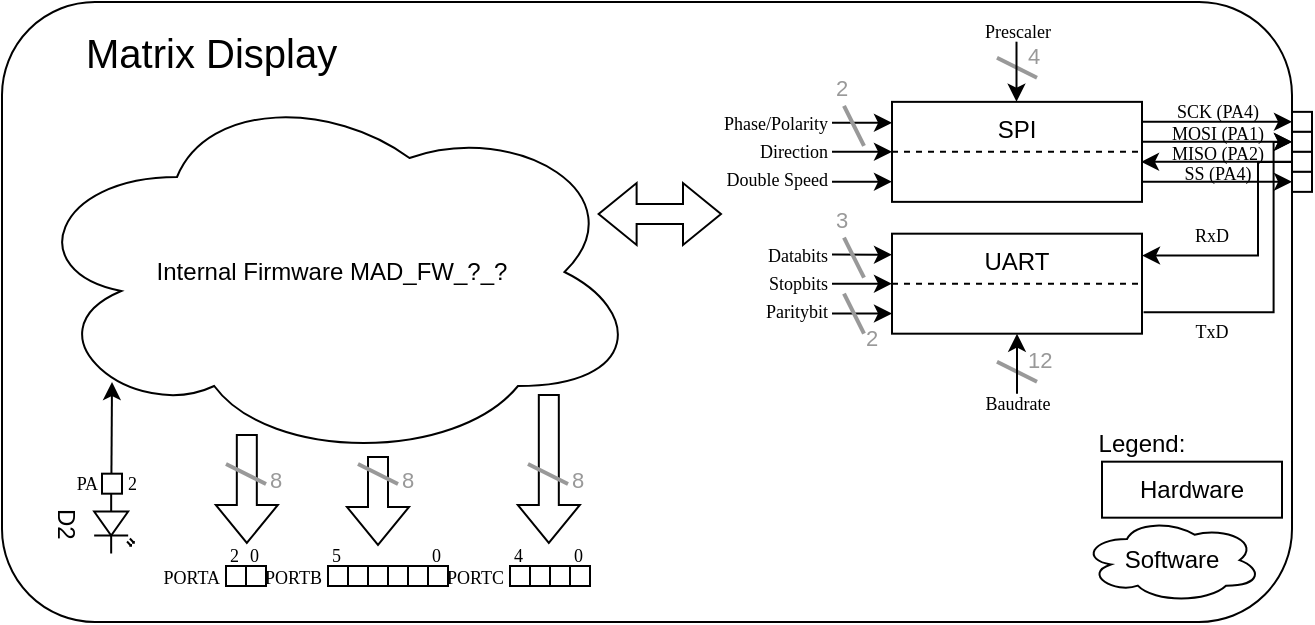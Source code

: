 <mxfile version="24.8.2">
  <diagram name="Seite-1" id="5_yMil5gJSfmWAZm3a9V">
    <mxGraphModel dx="983" dy="521" grid="1" gridSize="10" guides="1" tooltips="1" connect="1" arrows="1" fold="1" page="1" pageScale="1" pageWidth="827" pageHeight="1169" math="0" shadow="0">
      <root>
        <mxCell id="0" />
        <mxCell id="1" parent="0" />
        <mxCell id="2j-rZwEIqoR1VBWoCeoS-139" value="" style="rounded=1;whiteSpace=wrap;html=1;labelBackgroundColor=default;" parent="1" vertex="1">
          <mxGeometry x="390" y="270" width="645" height="310" as="geometry" />
        </mxCell>
        <mxCell id="2j-rZwEIqoR1VBWoCeoS-1" value="Internal Firmware MAD_FW_?_?" style="ellipse;shape=cloud;whiteSpace=wrap;html=1;" parent="1" vertex="1">
          <mxGeometry x="400" y="310" width="310" height="190" as="geometry" />
        </mxCell>
        <mxCell id="2j-rZwEIqoR1VBWoCeoS-33" value="" style="whiteSpace=wrap;html=1;aspect=fixed;verticalAlign=bottom;labelPosition=center;verticalLabelPosition=top;align=center;horizontal=1;" parent="1" vertex="1">
          <mxGeometry x="553" y="552" width="10" height="10" as="geometry" />
        </mxCell>
        <mxCell id="2j-rZwEIqoR1VBWoCeoS-34" value="" style="whiteSpace=wrap;html=1;aspect=fixed;verticalAlign=bottom;labelPosition=center;verticalLabelPosition=top;align=center;horizontal=1;" parent="1" vertex="1">
          <mxGeometry x="563" y="552" width="10" height="10" as="geometry" />
        </mxCell>
        <mxCell id="2j-rZwEIqoR1VBWoCeoS-35" value="5" style="text;html=1;align=left;verticalAlign=middle;whiteSpace=wrap;rounded=0;rotation=0;fontSize=9;horizontal=1;fontFamily=Lucida Console;" parent="1" vertex="1">
          <mxGeometry x="553" y="542" width="10" height="10" as="geometry" />
        </mxCell>
        <mxCell id="2j-rZwEIqoR1VBWoCeoS-37" value="" style="whiteSpace=wrap;html=1;aspect=fixed;verticalAlign=bottom;labelPosition=center;verticalLabelPosition=top;align=center;horizontal=1;" parent="1" vertex="1">
          <mxGeometry x="583" y="552" width="10" height="10" as="geometry" />
        </mxCell>
        <mxCell id="2j-rZwEIqoR1VBWoCeoS-38" value="" style="whiteSpace=wrap;html=1;aspect=fixed;verticalAlign=bottom;labelPosition=center;verticalLabelPosition=top;align=center;horizontal=1;" parent="1" vertex="1">
          <mxGeometry x="593" y="552" width="10" height="10" as="geometry" />
        </mxCell>
        <mxCell id="2j-rZwEIqoR1VBWoCeoS-39" value="" style="whiteSpace=wrap;html=1;aspect=fixed;verticalAlign=bottom;labelPosition=center;verticalLabelPosition=top;align=center;horizontal=1;" parent="1" vertex="1">
          <mxGeometry x="603" y="552" width="10" height="10" as="geometry" />
        </mxCell>
        <mxCell id="2j-rZwEIqoR1VBWoCeoS-40" value="" style="whiteSpace=wrap;html=1;aspect=fixed;verticalAlign=bottom;labelPosition=center;verticalLabelPosition=top;align=center;horizontal=1;" parent="1" vertex="1">
          <mxGeometry x="573" y="552" width="10" height="10" as="geometry" />
        </mxCell>
        <mxCell id="2j-rZwEIqoR1VBWoCeoS-41" value="0" style="text;html=1;align=left;verticalAlign=middle;whiteSpace=wrap;rounded=0;rotation=0;fontSize=9;horizontal=1;fontFamily=Lucida Console;" parent="1" vertex="1">
          <mxGeometry x="603" y="541" width="10" height="12" as="geometry" />
        </mxCell>
        <mxCell id="h8aSxiHESVSjdpus-O2o-128" style="edgeStyle=orthogonalEdgeStyle;rounded=0;orthogonalLoop=1;jettySize=auto;html=1;exitX=0;exitY=0.5;exitDx=0;exitDy=0;endArrow=none;endFill=0;startArrow=classic;startFill=1;" parent="1" source="2j-rZwEIqoR1VBWoCeoS-50" edge="1">
          <mxGeometry relative="1" as="geometry">
            <mxPoint x="959.5" y="329.93" as="targetPoint" />
            <mxPoint x="1017" y="329.941" as="sourcePoint" />
          </mxGeometry>
        </mxCell>
        <mxCell id="2j-rZwEIqoR1VBWoCeoS-50" value="" style="whiteSpace=wrap;html=1;aspect=fixed;verticalAlign=bottom;labelPosition=center;verticalLabelPosition=top;align=center;horizontal=1;" parent="1" vertex="1">
          <mxGeometry x="1035" y="324.93" width="10" height="10" as="geometry" />
        </mxCell>
        <mxCell id="2j-rZwEIqoR1VBWoCeoS-56" value="&lt;div align=&quot;right&quot;&gt;PORTB&lt;/div&gt;" style="text;html=1;align=right;verticalAlign=middle;whiteSpace=wrap;rounded=0;rotation=0;fontSize=9;horizontal=1;fontFamily=Lucida Console;" parent="1" vertex="1">
          <mxGeometry x="512" y="553" width="40" height="10" as="geometry" />
        </mxCell>
        <mxCell id="h8aSxiHESVSjdpus-O2o-129" style="edgeStyle=orthogonalEdgeStyle;rounded=0;orthogonalLoop=1;jettySize=auto;html=1;exitX=0;exitY=0.5;exitDx=0;exitDy=0;startArrow=classic;startFill=1;endArrow=none;endFill=0;" parent="1" source="2j-rZwEIqoR1VBWoCeoS-61" edge="1">
          <mxGeometry relative="1" as="geometry">
            <mxPoint x="959.5" y="339.93" as="targetPoint" />
            <mxPoint x="1017" y="339.941" as="sourcePoint" />
          </mxGeometry>
        </mxCell>
        <mxCell id="2j-rZwEIqoR1VBWoCeoS-61" value="" style="whiteSpace=wrap;html=1;aspect=fixed;verticalAlign=bottom;labelPosition=center;verticalLabelPosition=top;align=center;horizontal=1;" parent="1" vertex="1">
          <mxGeometry x="1035" y="334.93" width="10" height="10" as="geometry" />
        </mxCell>
        <mxCell id="h8aSxiHESVSjdpus-O2o-130" style="edgeStyle=orthogonalEdgeStyle;rounded=0;orthogonalLoop=1;jettySize=auto;html=1;exitX=0;exitY=0.5;exitDx=0;exitDy=0;" parent="1" source="2j-rZwEIqoR1VBWoCeoS-62" edge="1">
          <mxGeometry relative="1" as="geometry">
            <mxPoint x="959.5" y="349.93" as="targetPoint" />
            <mxPoint x="1017" y="349.941" as="sourcePoint" />
          </mxGeometry>
        </mxCell>
        <mxCell id="2j-rZwEIqoR1VBWoCeoS-62" value="" style="whiteSpace=wrap;html=1;aspect=fixed;verticalAlign=bottom;labelPosition=center;verticalLabelPosition=top;align=center;horizontal=1;" parent="1" vertex="1">
          <mxGeometry x="1035" y="344.93" width="10" height="10" as="geometry" />
        </mxCell>
        <mxCell id="h8aSxiHESVSjdpus-O2o-131" style="edgeStyle=orthogonalEdgeStyle;rounded=0;orthogonalLoop=1;jettySize=auto;html=1;exitX=0;exitY=0.5;exitDx=0;exitDy=0;startArrow=classic;startFill=1;endArrow=none;endFill=0;" parent="1" source="2j-rZwEIqoR1VBWoCeoS-63" edge="1">
          <mxGeometry relative="1" as="geometry">
            <mxPoint x="959.5" y="359.93" as="targetPoint" />
            <mxPoint x="1017" y="359.941" as="sourcePoint" />
          </mxGeometry>
        </mxCell>
        <mxCell id="2j-rZwEIqoR1VBWoCeoS-63" value="" style="whiteSpace=wrap;html=1;aspect=fixed;verticalAlign=bottom;labelPosition=center;verticalLabelPosition=top;align=center;horizontal=1;" parent="1" vertex="1">
          <mxGeometry x="1035" y="354.93" width="10" height="10" as="geometry" />
        </mxCell>
        <mxCell id="2j-rZwEIqoR1VBWoCeoS-65" value="&lt;div&gt;SCK (PA4)&lt;/div&gt;" style="text;html=1;align=center;verticalAlign=middle;whiteSpace=wrap;rounded=0;rotation=0;fontSize=9;horizontal=1;fontFamily=Lucida Console;" parent="1" vertex="1">
          <mxGeometry x="957.5" y="319.93" width="80" height="10" as="geometry" />
        </mxCell>
        <mxCell id="2j-rZwEIqoR1VBWoCeoS-66" value="MISO (PA2)" style="text;html=1;align=center;verticalAlign=middle;whiteSpace=wrap;rounded=0;rotation=0;fontSize=9;horizontal=1;fontFamily=Lucida Console;" parent="1" vertex="1">
          <mxGeometry x="957.5" y="340.93" width="80" height="10" as="geometry" />
        </mxCell>
        <mxCell id="2j-rZwEIqoR1VBWoCeoS-67" value="MOSI (PA1)" style="text;html=1;align=center;verticalAlign=middle;whiteSpace=wrap;rounded=0;rotation=0;fontSize=9;horizontal=1;fontFamily=Lucida Console;" parent="1" vertex="1">
          <mxGeometry x="957.5" y="330.93" width="80" height="10" as="geometry" />
        </mxCell>
        <mxCell id="2j-rZwEIqoR1VBWoCeoS-68" value="SS (PA4)" style="text;html=1;align=center;verticalAlign=middle;whiteSpace=wrap;rounded=0;rotation=0;fontSize=9;horizontal=1;fontFamily=Lucida Console;" parent="1" vertex="1">
          <mxGeometry x="957.5" y="350.93" width="80" height="10" as="geometry" />
        </mxCell>
        <mxCell id="2j-rZwEIqoR1VBWoCeoS-132" value="" style="shape=flexArrow;endArrow=classic;html=1;rounded=0;entryX=0.5;entryY=0;entryDx=0;entryDy=0;" parent="1" edge="1">
          <mxGeometry width="50" height="50" relative="1" as="geometry">
            <mxPoint x="578" y="497" as="sourcePoint" />
            <mxPoint x="578" y="542" as="targetPoint" />
          </mxGeometry>
        </mxCell>
        <mxCell id="2j-rZwEIqoR1VBWoCeoS-133" value="" style="endArrow=none;html=1;strokeWidth=2;rounded=0;strokeColor=#999999;" parent="1" edge="1">
          <mxGeometry width="50" height="50" relative="1" as="geometry">
            <mxPoint x="588" y="511" as="sourcePoint" />
            <mxPoint x="568" y="501" as="targetPoint" />
          </mxGeometry>
        </mxCell>
        <mxCell id="2j-rZwEIqoR1VBWoCeoS-134" value="8" style="edgeLabel;html=1;align=left;verticalAlign=middle;resizable=0;points=[];labelPosition=right;verticalLabelPosition=middle;fontColor=#999999;" parent="2j-rZwEIqoR1VBWoCeoS-133" vertex="1" connectable="0">
          <mxGeometry x="-0.44" y="1" relative="1" as="geometry">
            <mxPoint x="6" as="offset" />
          </mxGeometry>
        </mxCell>
        <mxCell id="2j-rZwEIqoR1VBWoCeoS-135" value="UART" style="rounded=0;whiteSpace=wrap;html=1;verticalAlign=top;" parent="1" vertex="1">
          <mxGeometry x="835" y="385.84" width="125" height="50" as="geometry" />
        </mxCell>
        <mxCell id="2j-rZwEIqoR1VBWoCeoS-136" value="" style="endArrow=none;dashed=1;html=1;rounded=0;exitX=0;exitY=0.5;exitDx=0;exitDy=0;entryX=1;entryY=0.5;entryDx=0;entryDy=0;" parent="1" source="2j-rZwEIqoR1VBWoCeoS-135" target="2j-rZwEIqoR1VBWoCeoS-135" edge="1">
          <mxGeometry width="50" height="50" relative="1" as="geometry">
            <mxPoint x="1005" y="415.84" as="sourcePoint" />
            <mxPoint x="1055" y="365.84" as="targetPoint" />
          </mxGeometry>
        </mxCell>
        <mxCell id="2j-rZwEIqoR1VBWoCeoS-140" style="edgeStyle=orthogonalEdgeStyle;rounded=0;orthogonalLoop=1;jettySize=auto;html=1;exitX=0;exitY=0.25;exitDx=0;exitDy=0;startArrow=classic;startFill=1;endArrow=none;endFill=0;entryX=1;entryY=0.5;entryDx=0;entryDy=0;" parent="1" edge="1">
          <mxGeometry relative="1" as="geometry">
            <mxPoint x="805" y="395.84" as="targetPoint" />
            <mxPoint x="835" y="396.34" as="sourcePoint" />
          </mxGeometry>
        </mxCell>
        <mxCell id="2j-rZwEIqoR1VBWoCeoS-141" value="Databits" style="text;html=1;align=right;verticalAlign=middle;whiteSpace=wrap;rounded=0;rotation=0;fontSize=9;horizontal=1;fontFamily=Lucida Console;" parent="1" vertex="1">
          <mxGeometry x="715" y="391.84" width="90" height="10" as="geometry" />
        </mxCell>
        <mxCell id="2j-rZwEIqoR1VBWoCeoS-142" value="" style="endArrow=none;html=1;strokeWidth=2;rounded=0;strokeColor=#999999;" parent="1" edge="1">
          <mxGeometry width="50" height="50" relative="1" as="geometry">
            <mxPoint x="821" y="407.84" as="sourcePoint" />
            <mxPoint x="811" y="387.84" as="targetPoint" />
          </mxGeometry>
        </mxCell>
        <mxCell id="2j-rZwEIqoR1VBWoCeoS-143" value="3" style="edgeLabel;html=1;align=left;verticalAlign=bottom;resizable=0;points=[];labelPosition=right;verticalLabelPosition=middle;fontColor=#999999;" parent="2j-rZwEIqoR1VBWoCeoS-142" vertex="1" connectable="0">
          <mxGeometry x="-0.44" y="1" relative="1" as="geometry">
            <mxPoint x="-12" y="-15" as="offset" />
          </mxGeometry>
        </mxCell>
        <mxCell id="2j-rZwEIqoR1VBWoCeoS-146" style="edgeStyle=orthogonalEdgeStyle;rounded=0;orthogonalLoop=1;jettySize=auto;html=1;exitX=0;exitY=0.25;exitDx=0;exitDy=0;startArrow=classic;startFill=1;endArrow=none;endFill=0;" parent="1" edge="1">
          <mxGeometry relative="1" as="geometry">
            <mxPoint x="805" y="425.76" as="targetPoint" />
            <mxPoint x="835" y="425.76" as="sourcePoint" />
          </mxGeometry>
        </mxCell>
        <mxCell id="2j-rZwEIqoR1VBWoCeoS-147" value="" style="endArrow=none;html=1;strokeWidth=2;rounded=0;strokeColor=#999999;verticalAlign=top;" parent="1" edge="1">
          <mxGeometry width="50" height="50" relative="1" as="geometry">
            <mxPoint x="821" y="435.84" as="sourcePoint" />
            <mxPoint x="811" y="415.84" as="targetPoint" />
          </mxGeometry>
        </mxCell>
        <mxCell id="2j-rZwEIqoR1VBWoCeoS-148" value="2" style="edgeLabel;html=1;align=left;verticalAlign=top;resizable=0;points=[];labelPosition=right;verticalLabelPosition=middle;fontColor=#999999;" parent="2j-rZwEIqoR1VBWoCeoS-147" vertex="1" connectable="0">
          <mxGeometry x="-0.44" y="1" relative="1" as="geometry">
            <mxPoint x="3" y="-5" as="offset" />
          </mxGeometry>
        </mxCell>
        <mxCell id="2j-rZwEIqoR1VBWoCeoS-149" value="Paritybit" style="text;html=1;align=right;verticalAlign=middle;whiteSpace=wrap;rounded=0;rotation=0;fontSize=9;horizontal=1;fontFamily=Lucida Console;" parent="1" vertex="1">
          <mxGeometry x="715" y="419.84" width="90" height="10" as="geometry" />
        </mxCell>
        <mxCell id="2j-rZwEIqoR1VBWoCeoS-150" style="edgeStyle=orthogonalEdgeStyle;rounded=0;orthogonalLoop=1;jettySize=auto;html=1;exitX=0;exitY=0.25;exitDx=0;exitDy=0;startArrow=classic;startFill=1;endArrow=none;endFill=0;" parent="1" edge="1">
          <mxGeometry relative="1" as="geometry">
            <mxPoint x="805" y="410.84" as="targetPoint" />
            <mxPoint x="835" y="410.84" as="sourcePoint" />
          </mxGeometry>
        </mxCell>
        <mxCell id="2j-rZwEIqoR1VBWoCeoS-151" value="Stopbits" style="text;html=1;align=right;verticalAlign=middle;whiteSpace=wrap;rounded=0;rotation=0;fontSize=9;horizontal=1;fontFamily=Lucida Console;" parent="1" vertex="1">
          <mxGeometry x="715" y="405.84" width="90" height="10" as="geometry" />
        </mxCell>
        <mxCell id="2j-rZwEIqoR1VBWoCeoS-157" style="edgeStyle=orthogonalEdgeStyle;rounded=0;orthogonalLoop=1;jettySize=auto;html=1;exitX=0.959;exitY=0.875;exitDx=0;exitDy=0;endArrow=none;endFill=0;startArrow=classic;startFill=1;exitPerimeter=0;" parent="1" edge="1">
          <mxGeometry relative="1" as="geometry">
            <mxPoint x="960.78" y="425.111" as="targetPoint" />
            <mxPoint x="1035" y="339.98" as="sourcePoint" />
            <Array as="points">
              <mxPoint x="1025.78" y="340.14" />
              <mxPoint x="1025.78" y="425.14" />
            </Array>
          </mxGeometry>
        </mxCell>
        <mxCell id="2j-rZwEIqoR1VBWoCeoS-154" value="RxD" style="text;html=1;align=center;verticalAlign=middle;whiteSpace=wrap;rounded=0;rotation=0;fontSize=9;horizontal=1;fontFamily=Lucida Console;" parent="1" vertex="1">
          <mxGeometry x="960" y="381.84" width="70" height="10" as="geometry" />
        </mxCell>
        <mxCell id="2j-rZwEIqoR1VBWoCeoS-155" value="TxD" style="text;html=1;align=center;verticalAlign=middle;whiteSpace=wrap;rounded=0;rotation=0;fontSize=9;horizontal=1;fontFamily=Lucida Console;" parent="1" vertex="1">
          <mxGeometry x="960" y="429.84" width="70" height="10" as="geometry" />
        </mxCell>
        <mxCell id="2j-rZwEIqoR1VBWoCeoS-158" style="edgeStyle=orthogonalEdgeStyle;rounded=0;orthogonalLoop=1;jettySize=auto;html=1;exitX=0.963;exitY=-0.095;exitDx=0;exitDy=0;exitPerimeter=0;" parent="1" source="2j-rZwEIqoR1VBWoCeoS-68" edge="1">
          <mxGeometry relative="1" as="geometry">
            <mxPoint x="960" y="396.801" as="targetPoint" />
            <mxPoint x="1035" y="396.84" as="sourcePoint" />
            <Array as="points">
              <mxPoint x="1018" y="349.84" />
              <mxPoint x="1018" y="396.84" />
            </Array>
          </mxGeometry>
        </mxCell>
        <mxCell id="2j-rZwEIqoR1VBWoCeoS-167" value="" style="endArrow=none;html=1;strokeWidth=2;rounded=0;strokeColor=#999999;" parent="1" edge="1">
          <mxGeometry width="50" height="50" relative="1" as="geometry">
            <mxPoint x="907.5" y="459.84" as="sourcePoint" />
            <mxPoint x="887.5" y="449.84" as="targetPoint" />
          </mxGeometry>
        </mxCell>
        <mxCell id="2j-rZwEIqoR1VBWoCeoS-168" value="12" style="edgeLabel;html=1;align=left;verticalAlign=bottom;resizable=0;points=[];labelPosition=right;verticalLabelPosition=middle;fontColor=#999999;" parent="2j-rZwEIqoR1VBWoCeoS-167" vertex="1" connectable="0">
          <mxGeometry x="-0.44" y="1" relative="1" as="geometry">
            <mxPoint as="offset" />
          </mxGeometry>
        </mxCell>
        <mxCell id="2j-rZwEIqoR1VBWoCeoS-169" value="" style="edgeStyle=orthogonalEdgeStyle;rounded=0;orthogonalLoop=1;jettySize=auto;html=1;" parent="1" source="2j-rZwEIqoR1VBWoCeoS-170" edge="1">
          <mxGeometry relative="1" as="geometry">
            <mxPoint x="897.5" y="435.84" as="targetPoint" />
          </mxGeometry>
        </mxCell>
        <mxCell id="2j-rZwEIqoR1VBWoCeoS-170" value="Baudrate" style="text;html=1;align=center;verticalAlign=middle;whiteSpace=wrap;rounded=0;rotation=0;fontSize=9;horizontal=1;fontFamily=Lucida Console;" parent="1" vertex="1">
          <mxGeometry x="842.5" y="465.84" width="110" height="10" as="geometry" />
        </mxCell>
        <mxCell id="h8aSxiHESVSjdpus-O2o-95" value="SPI" style="rounded=0;whiteSpace=wrap;html=1;verticalAlign=top;" parent="1" vertex="1">
          <mxGeometry x="835" y="319.93" width="125" height="50" as="geometry" />
        </mxCell>
        <mxCell id="h8aSxiHESVSjdpus-O2o-96" value="" style="endArrow=none;dashed=1;html=1;rounded=0;exitX=0;exitY=0.5;exitDx=0;exitDy=0;entryX=1;entryY=0.5;entryDx=0;entryDy=0;" parent="1" source="h8aSxiHESVSjdpus-O2o-95" target="h8aSxiHESVSjdpus-O2o-95" edge="1">
          <mxGeometry width="50" height="50" relative="1" as="geometry">
            <mxPoint x="1005" y="349.93" as="sourcePoint" />
            <mxPoint x="1055" y="299.93" as="targetPoint" />
          </mxGeometry>
        </mxCell>
        <mxCell id="h8aSxiHESVSjdpus-O2o-97" style="edgeStyle=orthogonalEdgeStyle;rounded=0;orthogonalLoop=1;jettySize=auto;html=1;exitX=0;exitY=0.25;exitDx=0;exitDy=0;startArrow=classic;startFill=1;endArrow=none;endFill=0;entryX=1;entryY=0.5;entryDx=0;entryDy=0;" parent="1" edge="1">
          <mxGeometry relative="1" as="geometry">
            <mxPoint x="805" y="329.93" as="targetPoint" />
            <mxPoint x="835" y="330.43" as="sourcePoint" />
          </mxGeometry>
        </mxCell>
        <mxCell id="h8aSxiHESVSjdpus-O2o-98" value="Phase/Polarity" style="text;html=1;align=right;verticalAlign=middle;whiteSpace=wrap;rounded=0;rotation=0;fontSize=9;horizontal=1;fontFamily=Lucida Console;" parent="1" vertex="1">
          <mxGeometry x="715" y="325.93" width="90" height="10" as="geometry" />
        </mxCell>
        <mxCell id="h8aSxiHESVSjdpus-O2o-99" value="" style="endArrow=none;html=1;strokeWidth=2;rounded=0;strokeColor=#999999;" parent="1" edge="1">
          <mxGeometry width="50" height="50" relative="1" as="geometry">
            <mxPoint x="821" y="341.93" as="sourcePoint" />
            <mxPoint x="811" y="321.93" as="targetPoint" />
          </mxGeometry>
        </mxCell>
        <mxCell id="h8aSxiHESVSjdpus-O2o-100" value="2" style="edgeLabel;html=1;align=left;verticalAlign=bottom;resizable=0;points=[];labelPosition=right;verticalLabelPosition=middle;fontColor=#999999;" parent="h8aSxiHESVSjdpus-O2o-99" vertex="1" connectable="0">
          <mxGeometry x="-0.44" y="1" relative="1" as="geometry">
            <mxPoint x="-12" y="-15" as="offset" />
          </mxGeometry>
        </mxCell>
        <mxCell id="h8aSxiHESVSjdpus-O2o-101" style="edgeStyle=orthogonalEdgeStyle;rounded=0;orthogonalLoop=1;jettySize=auto;html=1;exitX=0;exitY=0.25;exitDx=0;exitDy=0;startArrow=classic;startFill=1;endArrow=none;endFill=0;" parent="1" edge="1">
          <mxGeometry relative="1" as="geometry">
            <mxPoint x="805" y="359.85" as="targetPoint" />
            <mxPoint x="835" y="359.85" as="sourcePoint" />
          </mxGeometry>
        </mxCell>
        <mxCell id="h8aSxiHESVSjdpus-O2o-104" value="Double Speed" style="text;html=1;align=right;verticalAlign=middle;whiteSpace=wrap;rounded=0;rotation=0;fontSize=9;horizontal=1;fontFamily=Lucida Console;" parent="1" vertex="1">
          <mxGeometry x="715" y="353.93" width="90" height="10" as="geometry" />
        </mxCell>
        <mxCell id="h8aSxiHESVSjdpus-O2o-105" style="edgeStyle=orthogonalEdgeStyle;rounded=0;orthogonalLoop=1;jettySize=auto;html=1;exitX=0;exitY=0.25;exitDx=0;exitDy=0;startArrow=classic;startFill=1;endArrow=none;endFill=0;" parent="1" edge="1">
          <mxGeometry relative="1" as="geometry">
            <mxPoint x="805" y="344.93" as="targetPoint" />
            <mxPoint x="835" y="344.93" as="sourcePoint" />
          </mxGeometry>
        </mxCell>
        <mxCell id="h8aSxiHESVSjdpus-O2o-106" value="Direction" style="text;html=1;align=right;verticalAlign=middle;whiteSpace=wrap;rounded=0;rotation=0;fontSize=9;horizontal=1;fontFamily=Lucida Console;" parent="1" vertex="1">
          <mxGeometry x="715" y="339.93" width="90" height="10" as="geometry" />
        </mxCell>
        <mxCell id="h8aSxiHESVSjdpus-O2o-113" value="" style="endArrow=none;html=1;strokeWidth=2;rounded=0;strokeColor=#999999;" parent="1" edge="1">
          <mxGeometry width="50" height="50" relative="1" as="geometry">
            <mxPoint x="907.5" y="307.84" as="sourcePoint" />
            <mxPoint x="887.5" y="297.84" as="targetPoint" />
          </mxGeometry>
        </mxCell>
        <mxCell id="h8aSxiHESVSjdpus-O2o-114" value="4" style="edgeLabel;html=1;align=left;verticalAlign=bottom;resizable=0;points=[];labelPosition=right;verticalLabelPosition=middle;fontColor=#999999;" parent="h8aSxiHESVSjdpus-O2o-113" vertex="1" connectable="0">
          <mxGeometry x="-0.44" y="1" relative="1" as="geometry">
            <mxPoint as="offset" />
          </mxGeometry>
        </mxCell>
        <mxCell id="h8aSxiHESVSjdpus-O2o-115" value="" style="edgeStyle=orthogonalEdgeStyle;rounded=0;orthogonalLoop=1;jettySize=auto;html=1;endArrow=none;endFill=0;startArrow=classic;startFill=1;" parent="1" edge="1">
          <mxGeometry relative="1" as="geometry">
            <mxPoint x="897.25" y="289.84" as="targetPoint" />
            <mxPoint x="897.25" y="319.84" as="sourcePoint" />
          </mxGeometry>
        </mxCell>
        <mxCell id="h8aSxiHESVSjdpus-O2o-116" value="Prescaler" style="text;html=1;align=center;verticalAlign=middle;whiteSpace=wrap;rounded=0;rotation=0;fontSize=9;horizontal=1;fontFamily=Lucida Console;" parent="1" vertex="1">
          <mxGeometry x="842.5" y="279.84" width="110" height="10" as="geometry" />
        </mxCell>
        <mxCell id="h8aSxiHESVSjdpus-O2o-132" value="" style="shape=flexArrow;endArrow=classic;html=1;rounded=0;exitX=0.591;exitY=0.426;exitDx=0;exitDy=0;exitPerimeter=0;startArrow=block;" parent="1" edge="1">
          <mxGeometry width="50" height="50" relative="1" as="geometry">
            <mxPoint x="687.81" y="376" as="sourcePoint" />
            <mxPoint x="750" y="376" as="targetPoint" />
          </mxGeometry>
        </mxCell>
        <mxCell id="h8aSxiHESVSjdpus-O2o-176" value="&lt;span style=&quot;font-size: 20px;&quot;&gt;Matrix Display&lt;/span&gt;" style="text;html=1;strokeColor=none;fillColor=none;align=left;verticalAlign=middle;whiteSpace=wrap;rounded=0;" parent="1" vertex="1">
          <mxGeometry x="430" y="279.84" width="170" height="30" as="geometry" />
        </mxCell>
        <mxCell id="h8aSxiHESVSjdpus-O2o-177" value="Legend:" style="text;html=1;strokeColor=none;fillColor=none;align=center;verticalAlign=middle;whiteSpace=wrap;rounded=0;" parent="1" vertex="1">
          <mxGeometry x="930" y="475.84" width="60" height="30" as="geometry" />
        </mxCell>
        <mxCell id="h8aSxiHESVSjdpus-O2o-178" value="Hardware" style="rounded=0;whiteSpace=wrap;html=1;" parent="1" vertex="1">
          <mxGeometry x="940" y="499.84" width="90" height="28" as="geometry" />
        </mxCell>
        <mxCell id="h8aSxiHESVSjdpus-O2o-179" value="Software" style="ellipse;shape=cloud;whiteSpace=wrap;html=1;" parent="1" vertex="1">
          <mxGeometry x="930" y="527.84" width="90" height="42.5" as="geometry" />
        </mxCell>
        <mxCell id="vsquwTNusmDVwJ0a0_8V-1" value="D2" style="verticalLabelPosition=bottom;shadow=0;dashed=0;align=center;html=1;verticalAlign=top;shape=mxgraph.electrical.opto_electronics.led_2;pointerEvents=1;rotation=90;" vertex="1" parent="1">
          <mxGeometry x="431" y="520.84" width="30" height="19.84" as="geometry" />
        </mxCell>
        <mxCell id="vsquwTNusmDVwJ0a0_8V-7" value="2" style="text;html=1;align=left;verticalAlign=middle;whiteSpace=wrap;rounded=0;rotation=0;fontSize=9;horizontal=1;fontFamily=Lucida Console;" vertex="1" parent="1">
          <mxGeometry x="451" y="505.84" width="10" height="10" as="geometry" />
        </mxCell>
        <mxCell id="vsquwTNusmDVwJ0a0_8V-8" value="" style="whiteSpace=wrap;html=1;aspect=fixed;verticalAlign=bottom;labelPosition=center;verticalLabelPosition=top;align=center;horizontal=1;" vertex="1" parent="1">
          <mxGeometry x="440" y="505.84" width="10" height="10" as="geometry" />
        </mxCell>
        <mxCell id="vsquwTNusmDVwJ0a0_8V-9" value="&lt;div align=&quot;right&quot;&gt;PA&lt;/div&gt;" style="text;html=1;align=right;verticalAlign=middle;whiteSpace=wrap;rounded=0;rotation=0;fontSize=9;horizontal=1;fontFamily=Lucida Console;" vertex="1" parent="1">
          <mxGeometry x="400" y="505.84" width="40" height="10" as="geometry" />
        </mxCell>
        <mxCell id="vsquwTNusmDVwJ0a0_8V-11" value="" style="endArrow=classic;html=1;rounded=0;" edge="1" parent="1">
          <mxGeometry width="50" height="50" relative="1" as="geometry">
            <mxPoint x="444.71" y="505.84" as="sourcePoint" />
            <mxPoint x="445" y="460" as="targetPoint" />
          </mxGeometry>
        </mxCell>
        <mxCell id="vsquwTNusmDVwJ0a0_8V-15" value="4" style="text;html=1;align=left;verticalAlign=middle;whiteSpace=wrap;rounded=0;rotation=0;fontSize=9;horizontal=1;fontFamily=Lucida Console;" vertex="1" parent="1">
          <mxGeometry x="644" y="542" width="10" height="10" as="geometry" />
        </mxCell>
        <mxCell id="vsquwTNusmDVwJ0a0_8V-16" value="" style="whiteSpace=wrap;html=1;aspect=fixed;verticalAlign=bottom;labelPosition=center;verticalLabelPosition=top;align=center;horizontal=1;" vertex="1" parent="1">
          <mxGeometry x="654" y="552" width="10" height="10" as="geometry" />
        </mxCell>
        <mxCell id="vsquwTNusmDVwJ0a0_8V-17" value="" style="whiteSpace=wrap;html=1;aspect=fixed;verticalAlign=bottom;labelPosition=center;verticalLabelPosition=top;align=center;horizontal=1;" vertex="1" parent="1">
          <mxGeometry x="664" y="552" width="10" height="10" as="geometry" />
        </mxCell>
        <mxCell id="vsquwTNusmDVwJ0a0_8V-18" value="" style="whiteSpace=wrap;html=1;aspect=fixed;verticalAlign=bottom;labelPosition=center;verticalLabelPosition=top;align=center;horizontal=1;" vertex="1" parent="1">
          <mxGeometry x="674" y="552" width="10" height="10" as="geometry" />
        </mxCell>
        <mxCell id="vsquwTNusmDVwJ0a0_8V-19" value="" style="whiteSpace=wrap;html=1;aspect=fixed;verticalAlign=bottom;labelPosition=center;verticalLabelPosition=top;align=center;horizontal=1;" vertex="1" parent="1">
          <mxGeometry x="644" y="552" width="10" height="10" as="geometry" />
        </mxCell>
        <mxCell id="vsquwTNusmDVwJ0a0_8V-20" value="0" style="text;html=1;align=left;verticalAlign=middle;whiteSpace=wrap;rounded=0;rotation=0;fontSize=9;horizontal=1;fontFamily=Lucida Console;" vertex="1" parent="1">
          <mxGeometry x="674" y="541" width="10" height="12" as="geometry" />
        </mxCell>
        <mxCell id="vsquwTNusmDVwJ0a0_8V-22" value="&lt;div align=&quot;right&quot;&gt;PORTC&lt;/div&gt;" style="text;html=1;align=right;verticalAlign=middle;whiteSpace=wrap;rounded=0;rotation=0;fontSize=9;horizontal=1;fontFamily=Lucida Console;" vertex="1" parent="1">
          <mxGeometry x="603" y="553" width="40" height="10" as="geometry" />
        </mxCell>
        <mxCell id="vsquwTNusmDVwJ0a0_8V-23" value="" style="shape=flexArrow;endArrow=classic;html=1;rounded=0;entryX=0.5;entryY=0;entryDx=0;entryDy=0;" edge="1" parent="1">
          <mxGeometry width="50" height="50" relative="1" as="geometry">
            <mxPoint x="663.41" y="466" as="sourcePoint" />
            <mxPoint x="663.41" y="541" as="targetPoint" />
          </mxGeometry>
        </mxCell>
        <mxCell id="vsquwTNusmDVwJ0a0_8V-24" value="" style="endArrow=none;html=1;strokeWidth=2;rounded=0;strokeColor=#999999;" edge="1" parent="1">
          <mxGeometry width="50" height="50" relative="1" as="geometry">
            <mxPoint x="673" y="511" as="sourcePoint" />
            <mxPoint x="653" y="501" as="targetPoint" />
          </mxGeometry>
        </mxCell>
        <mxCell id="vsquwTNusmDVwJ0a0_8V-25" value="8" style="edgeLabel;html=1;align=left;verticalAlign=middle;resizable=0;points=[];labelPosition=right;verticalLabelPosition=middle;fontColor=#999999;" vertex="1" connectable="0" parent="vsquwTNusmDVwJ0a0_8V-24">
          <mxGeometry x="-0.44" y="1" relative="1" as="geometry">
            <mxPoint x="6" as="offset" />
          </mxGeometry>
        </mxCell>
        <mxCell id="vsquwTNusmDVwJ0a0_8V-26" value="2" style="text;html=1;align=left;verticalAlign=middle;whiteSpace=wrap;rounded=0;rotation=0;fontSize=9;horizontal=1;fontFamily=Lucida Console;" vertex="1" parent="1">
          <mxGeometry x="502" y="542" width="10" height="10" as="geometry" />
        </mxCell>
        <mxCell id="vsquwTNusmDVwJ0a0_8V-29" value="" style="whiteSpace=wrap;html=1;aspect=fixed;verticalAlign=bottom;labelPosition=center;verticalLabelPosition=top;align=center;horizontal=1;" vertex="1" parent="1">
          <mxGeometry x="512" y="552" width="10" height="10" as="geometry" />
        </mxCell>
        <mxCell id="vsquwTNusmDVwJ0a0_8V-30" value="" style="whiteSpace=wrap;html=1;aspect=fixed;verticalAlign=bottom;labelPosition=center;verticalLabelPosition=top;align=center;horizontal=1;" vertex="1" parent="1">
          <mxGeometry x="502" y="552" width="10" height="10" as="geometry" />
        </mxCell>
        <mxCell id="vsquwTNusmDVwJ0a0_8V-31" value="0" style="text;html=1;align=left;verticalAlign=middle;whiteSpace=wrap;rounded=0;rotation=0;fontSize=9;horizontal=1;fontFamily=Lucida Console;" vertex="1" parent="1">
          <mxGeometry x="512" y="541" width="10" height="12" as="geometry" />
        </mxCell>
        <mxCell id="vsquwTNusmDVwJ0a0_8V-32" value="&lt;div align=&quot;right&quot;&gt;PORTA&lt;/div&gt;" style="text;html=1;align=right;verticalAlign=middle;whiteSpace=wrap;rounded=0;rotation=0;fontSize=9;horizontal=1;fontFamily=Lucida Console;" vertex="1" parent="1">
          <mxGeometry x="461" y="553" width="40" height="10" as="geometry" />
        </mxCell>
        <mxCell id="vsquwTNusmDVwJ0a0_8V-33" value="" style="shape=flexArrow;endArrow=classic;html=1;rounded=0;entryX=0.5;entryY=0;entryDx=0;entryDy=0;" edge="1" parent="1">
          <mxGeometry width="50" height="50" relative="1" as="geometry">
            <mxPoint x="512.41" y="486" as="sourcePoint" />
            <mxPoint x="512.41" y="541" as="targetPoint" />
          </mxGeometry>
        </mxCell>
        <mxCell id="vsquwTNusmDVwJ0a0_8V-34" value="" style="endArrow=none;html=1;strokeWidth=2;rounded=0;strokeColor=#999999;" edge="1" parent="1">
          <mxGeometry width="50" height="50" relative="1" as="geometry">
            <mxPoint x="522" y="511" as="sourcePoint" />
            <mxPoint x="502" y="501" as="targetPoint" />
          </mxGeometry>
        </mxCell>
        <mxCell id="vsquwTNusmDVwJ0a0_8V-35" value="8" style="edgeLabel;html=1;align=left;verticalAlign=middle;resizable=0;points=[];labelPosition=right;verticalLabelPosition=middle;fontColor=#999999;" vertex="1" connectable="0" parent="vsquwTNusmDVwJ0a0_8V-34">
          <mxGeometry x="-0.44" y="1" relative="1" as="geometry">
            <mxPoint x="6" as="offset" />
          </mxGeometry>
        </mxCell>
      </root>
    </mxGraphModel>
  </diagram>
</mxfile>
